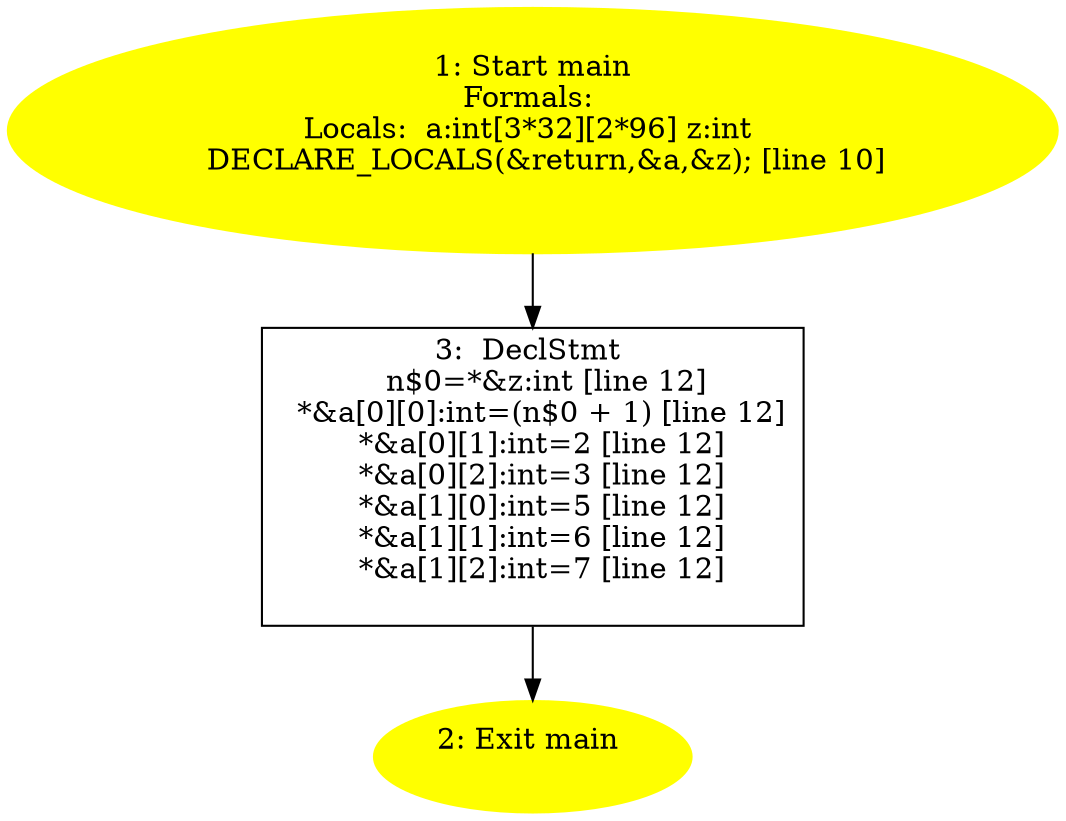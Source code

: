 /* @generated */
digraph iCFG {
"main.fad58de7366495db4650cfefac2fcd61_1" [label="1: Start main\nFormals: \nLocals:  a:int[3*32][2*96] z:int \n   DECLARE_LOCALS(&return,&a,&z); [line 10]\n " color=yellow style=filled]
	

	 "main.fad58de7366495db4650cfefac2fcd61_1" -> "main.fad58de7366495db4650cfefac2fcd61_3" ;
"main.fad58de7366495db4650cfefac2fcd61_2" [label="2: Exit main \n  " color=yellow style=filled]
	

"main.fad58de7366495db4650cfefac2fcd61_3" [label="3:  DeclStmt \n   n$0=*&z:int [line 12]\n  *&a[0][0]:int=(n$0 + 1) [line 12]\n  *&a[0][1]:int=2 [line 12]\n  *&a[0][2]:int=3 [line 12]\n  *&a[1][0]:int=5 [line 12]\n  *&a[1][1]:int=6 [line 12]\n  *&a[1][2]:int=7 [line 12]\n " shape="box"]
	

	 "main.fad58de7366495db4650cfefac2fcd61_3" -> "main.fad58de7366495db4650cfefac2fcd61_2" ;
}
